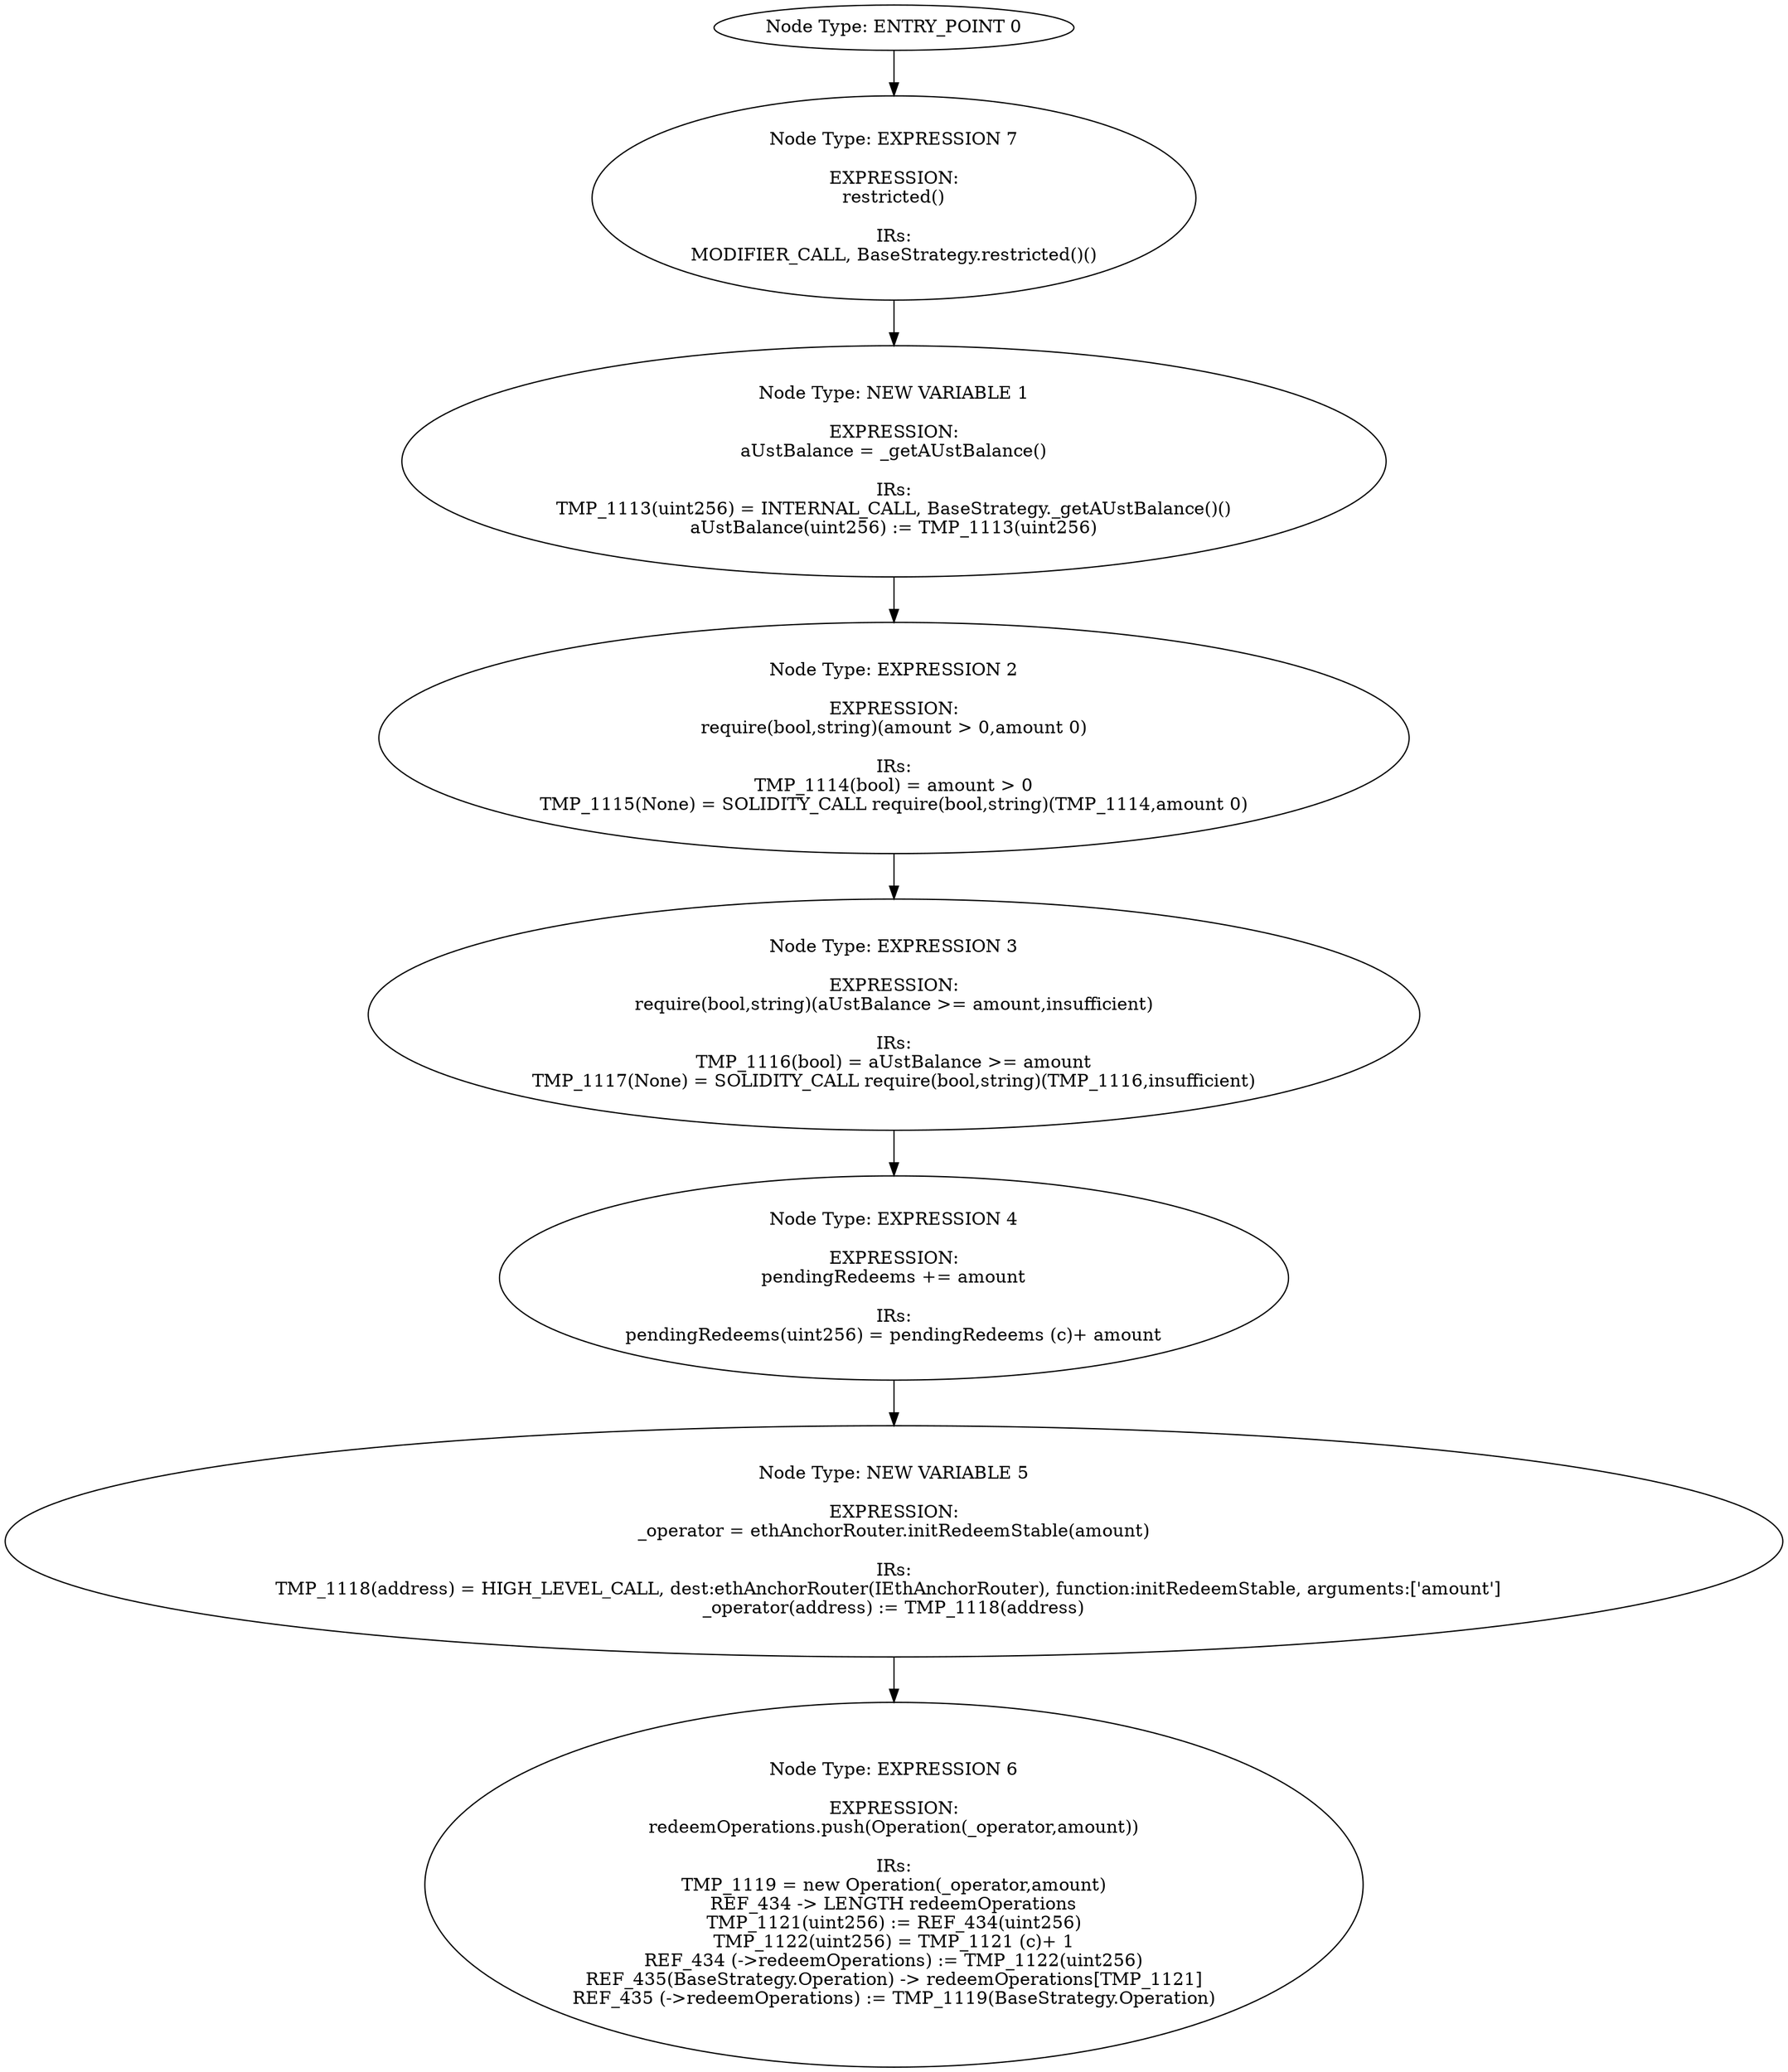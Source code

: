 digraph{
0[label="Node Type: ENTRY_POINT 0
"];
0->7;
1[label="Node Type: NEW VARIABLE 1

EXPRESSION:
aUstBalance = _getAUstBalance()

IRs:
TMP_1113(uint256) = INTERNAL_CALL, BaseStrategy._getAUstBalance()()
aUstBalance(uint256) := TMP_1113(uint256)"];
1->2;
2[label="Node Type: EXPRESSION 2

EXPRESSION:
require(bool,string)(amount > 0,amount 0)

IRs:
TMP_1114(bool) = amount > 0
TMP_1115(None) = SOLIDITY_CALL require(bool,string)(TMP_1114,amount 0)"];
2->3;
3[label="Node Type: EXPRESSION 3

EXPRESSION:
require(bool,string)(aUstBalance >= amount,insufficient)

IRs:
TMP_1116(bool) = aUstBalance >= amount
TMP_1117(None) = SOLIDITY_CALL require(bool,string)(TMP_1116,insufficient)"];
3->4;
4[label="Node Type: EXPRESSION 4

EXPRESSION:
pendingRedeems += amount

IRs:
pendingRedeems(uint256) = pendingRedeems (c)+ amount"];
4->5;
5[label="Node Type: NEW VARIABLE 5

EXPRESSION:
_operator = ethAnchorRouter.initRedeemStable(amount)

IRs:
TMP_1118(address) = HIGH_LEVEL_CALL, dest:ethAnchorRouter(IEthAnchorRouter), function:initRedeemStable, arguments:['amount']  
_operator(address) := TMP_1118(address)"];
5->6;
6[label="Node Type: EXPRESSION 6

EXPRESSION:
redeemOperations.push(Operation(_operator,amount))

IRs:
TMP_1119 = new Operation(_operator,amount)
REF_434 -> LENGTH redeemOperations
TMP_1121(uint256) := REF_434(uint256)
TMP_1122(uint256) = TMP_1121 (c)+ 1
REF_434 (->redeemOperations) := TMP_1122(uint256)
REF_435(BaseStrategy.Operation) -> redeemOperations[TMP_1121]
REF_435 (->redeemOperations) := TMP_1119(BaseStrategy.Operation)"];
7[label="Node Type: EXPRESSION 7

EXPRESSION:
restricted()

IRs:
MODIFIER_CALL, BaseStrategy.restricted()()"];
7->1;
}
